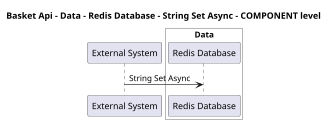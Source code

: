 @startuml
skinparam dpi 60

title Basket Api - Data - Redis Database - String Set Async - COMPONENT level

participant "External System" as C4InterFlow.SoftwareSystems.ExternalSystem

box "Basket Api" #White

    
box "Data" #White

    participant "Redis Database" as dotnet.eShop.Architecture.SoftwareSystems.BasketApi.Containers.Data.Components.RedisDatabase
end box

end box


C4InterFlow.SoftwareSystems.ExternalSystem -> dotnet.eShop.Architecture.SoftwareSystems.BasketApi.Containers.Data.Components.RedisDatabase : String Set Async


@enduml
